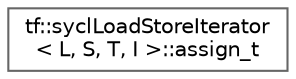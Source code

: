 digraph "类继承关系图"
{
 // LATEX_PDF_SIZE
  bgcolor="transparent";
  edge [fontname=Helvetica,fontsize=10,labelfontname=Helvetica,labelfontsize=10];
  node [fontname=Helvetica,fontsize=10,shape=box,height=0.2,width=0.4];
  rankdir="LR";
  Node0 [id="Node000000",label="tf::syclLoadStoreIterator\l\< L, S, T, I \>::assign_t",height=0.2,width=0.4,color="grey40", fillcolor="white", style="filled",URL="$structtf_1_1sycl_load_store_iterator_1_1assign__t.html",tooltip=" "];
}
